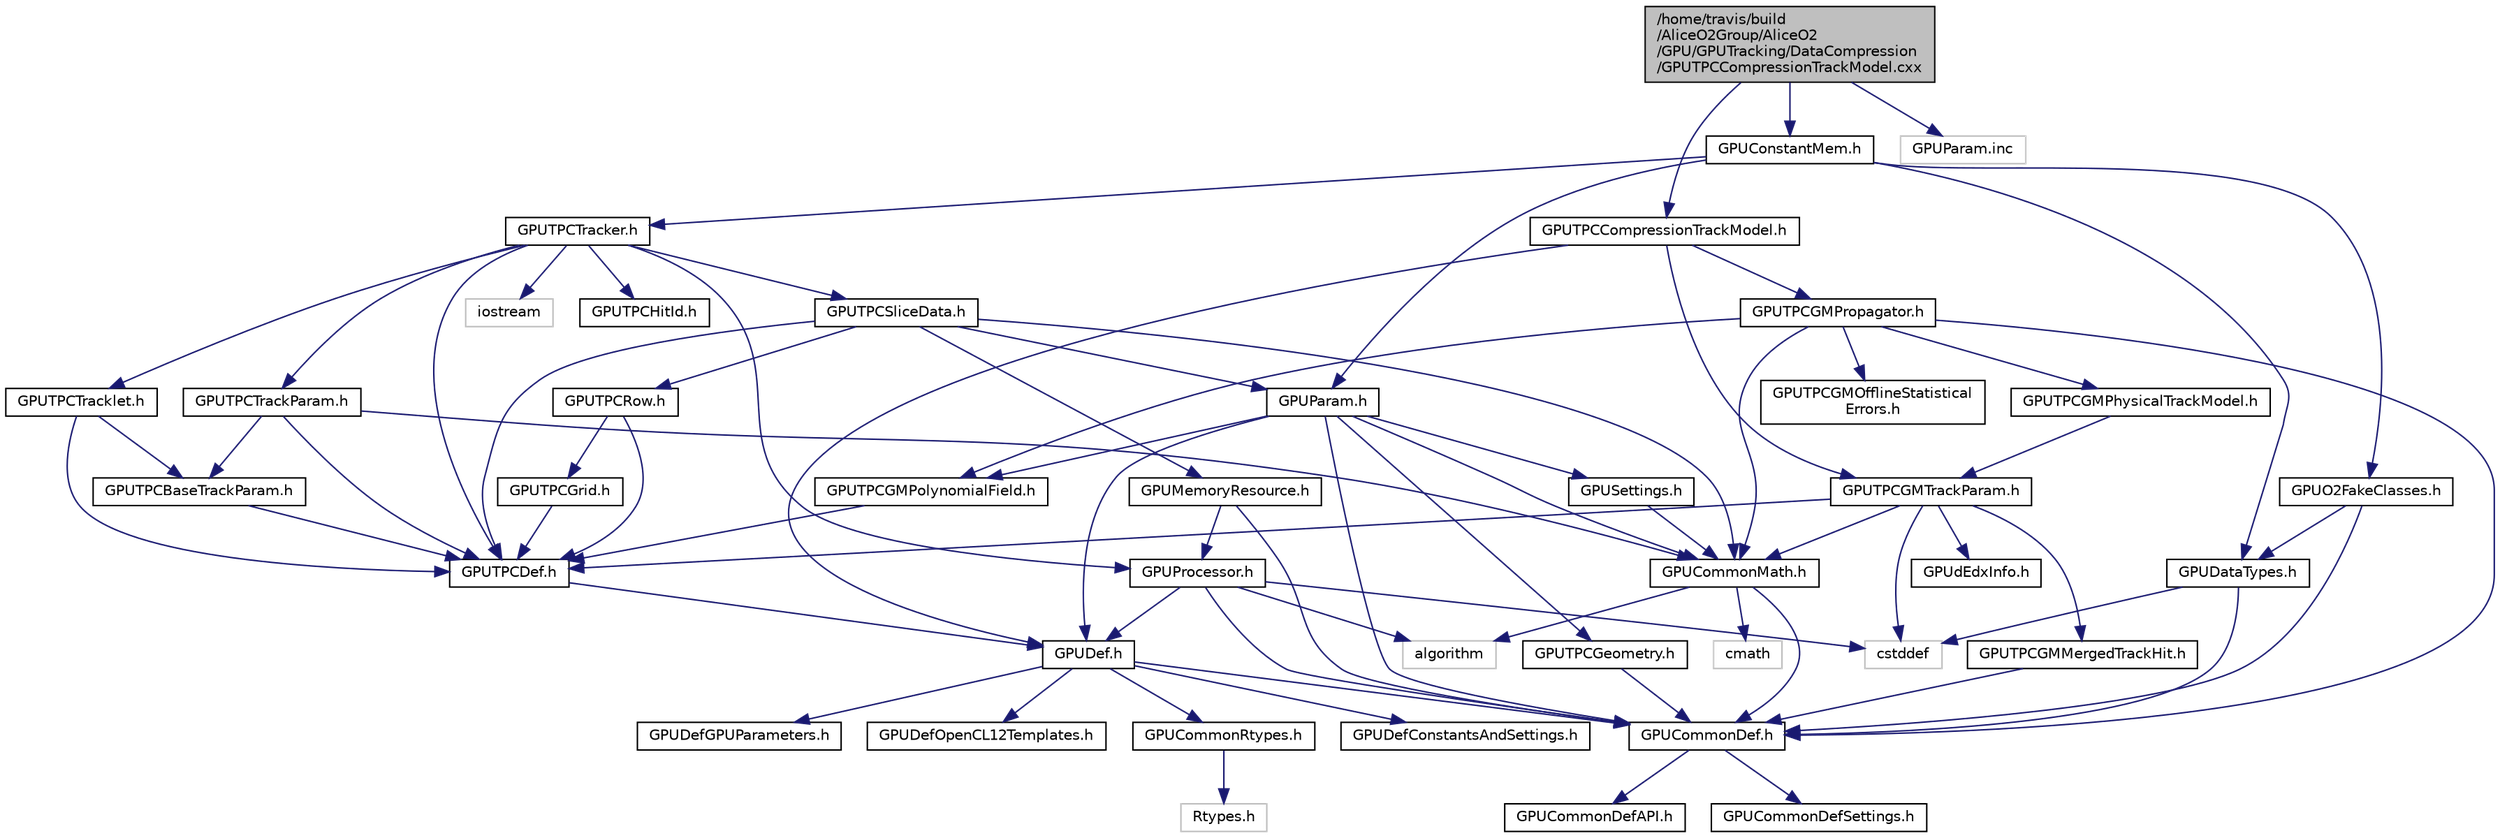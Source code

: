 digraph "/home/travis/build/AliceO2Group/AliceO2/GPU/GPUTracking/DataCompression/GPUTPCCompressionTrackModel.cxx"
{
 // INTERACTIVE_SVG=YES
  bgcolor="transparent";
  edge [fontname="Helvetica",fontsize="10",labelfontname="Helvetica",labelfontsize="10"];
  node [fontname="Helvetica",fontsize="10",shape=record];
  Node0 [label="/home/travis/build\l/AliceO2Group/AliceO2\l/GPU/GPUTracking/DataCompression\l/GPUTPCCompressionTrackModel.cxx",height=0.2,width=0.4,color="black", fillcolor="grey75", style="filled", fontcolor="black"];
  Node0 -> Node1 [color="midnightblue",fontsize="10",style="solid",fontname="Helvetica"];
  Node1 [label="GPUTPCCompressionTrackModel.h",height=0.2,width=0.4,color="black",URL="$da/d21/GPUTPCCompressionTrackModel_8h.html"];
  Node1 -> Node2 [color="midnightblue",fontsize="10",style="solid",fontname="Helvetica"];
  Node2 [label="GPUDef.h",height=0.2,width=0.4,color="black",URL="$d2/d6d/GPUDef_8h.html"];
  Node2 -> Node3 [color="midnightblue",fontsize="10",style="solid",fontname="Helvetica"];
  Node3 [label="GPUCommonDef.h",height=0.2,width=0.4,color="black",URL="$df/d21/GPUCommonDef_8h.html"];
  Node3 -> Node4 [color="midnightblue",fontsize="10",style="solid",fontname="Helvetica"];
  Node4 [label="GPUCommonDefSettings.h",height=0.2,width=0.4,color="black",URL="$d5/d93/GPUCommonDefSettings_8h.html"];
  Node3 -> Node5 [color="midnightblue",fontsize="10",style="solid",fontname="Helvetica"];
  Node5 [label="GPUCommonDefAPI.h",height=0.2,width=0.4,color="black",URL="$da/d5a/GPUCommonDefAPI_8h.html"];
  Node2 -> Node6 [color="midnightblue",fontsize="10",style="solid",fontname="Helvetica"];
  Node6 [label="GPUDefConstantsAndSettings.h",height=0.2,width=0.4,color="black",URL="$d2/d37/GPUDefConstantsAndSettings_8h.html"];
  Node2 -> Node7 [color="midnightblue",fontsize="10",style="solid",fontname="Helvetica"];
  Node7 [label="GPUDefGPUParameters.h",height=0.2,width=0.4,color="black",URL="$dc/de9/GPUDefGPUParameters_8h.html"];
  Node2 -> Node8 [color="midnightblue",fontsize="10",style="solid",fontname="Helvetica"];
  Node8 [label="GPUDefOpenCL12Templates.h",height=0.2,width=0.4,color="black",URL="$d3/d4c/GPUDefOpenCL12Templates_8h.html"];
  Node2 -> Node9 [color="midnightblue",fontsize="10",style="solid",fontname="Helvetica"];
  Node9 [label="GPUCommonRtypes.h",height=0.2,width=0.4,color="black",URL="$d2/d45/GPUCommonRtypes_8h.html"];
  Node9 -> Node10 [color="midnightblue",fontsize="10",style="solid",fontname="Helvetica"];
  Node10 [label="Rtypes.h",height=0.2,width=0.4,color="grey75"];
  Node1 -> Node11 [color="midnightblue",fontsize="10",style="solid",fontname="Helvetica"];
  Node11 [label="GPUTPCGMPropagator.h",height=0.2,width=0.4,color="black",URL="$d0/dd8/GPUTPCGMPropagator_8h.html"];
  Node11 -> Node3 [color="midnightblue",fontsize="10",style="solid",fontname="Helvetica"];
  Node11 -> Node12 [color="midnightblue",fontsize="10",style="solid",fontname="Helvetica"];
  Node12 [label="GPUTPCGMOfflineStatistical\lErrors.h",height=0.2,width=0.4,color="black",URL="$d0/d79/GPUTPCGMOfflineStatisticalErrors_8h.html"];
  Node11 -> Node13 [color="midnightblue",fontsize="10",style="solid",fontname="Helvetica"];
  Node13 [label="GPUTPCGMPhysicalTrackModel.h",height=0.2,width=0.4,color="black",URL="$d6/d37/GPUTPCGMPhysicalTrackModel_8h.html"];
  Node13 -> Node14 [color="midnightblue",fontsize="10",style="solid",fontname="Helvetica"];
  Node14 [label="GPUTPCGMTrackParam.h",height=0.2,width=0.4,color="black",URL="$d8/d33/GPUTPCGMTrackParam_8h.html"];
  Node14 -> Node15 [color="midnightblue",fontsize="10",style="solid",fontname="Helvetica"];
  Node15 [label="GPUTPCDef.h",height=0.2,width=0.4,color="black",URL="$da/dab/GPUTPCDef_8h.html"];
  Node15 -> Node2 [color="midnightblue",fontsize="10",style="solid",fontname="Helvetica"];
  Node14 -> Node16 [color="midnightblue",fontsize="10",style="solid",fontname="Helvetica"];
  Node16 [label="GPUTPCGMMergedTrackHit.h",height=0.2,width=0.4,color="black",URL="$d3/dcc/GPUTPCGMMergedTrackHit_8h.html"];
  Node16 -> Node3 [color="midnightblue",fontsize="10",style="solid",fontname="Helvetica"];
  Node14 -> Node17 [color="midnightblue",fontsize="10",style="solid",fontname="Helvetica"];
  Node17 [label="GPUCommonMath.h",height=0.2,width=0.4,color="black",URL="$d6/da2/GPUCommonMath_8h.html"];
  Node17 -> Node3 [color="midnightblue",fontsize="10",style="solid",fontname="Helvetica"];
  Node17 -> Node18 [color="midnightblue",fontsize="10",style="solid",fontname="Helvetica"];
  Node18 [label="cmath",height=0.2,width=0.4,color="grey75"];
  Node17 -> Node19 [color="midnightblue",fontsize="10",style="solid",fontname="Helvetica"];
  Node19 [label="algorithm",height=0.2,width=0.4,color="grey75"];
  Node14 -> Node20 [color="midnightblue",fontsize="10",style="solid",fontname="Helvetica"];
  Node20 [label="GPUdEdxInfo.h",height=0.2,width=0.4,color="black",URL="$d3/d1f/GPUdEdxInfo_8h.html"];
  Node14 -> Node21 [color="midnightblue",fontsize="10",style="solid",fontname="Helvetica"];
  Node21 [label="cstddef",height=0.2,width=0.4,color="grey75"];
  Node11 -> Node22 [color="midnightblue",fontsize="10",style="solid",fontname="Helvetica"];
  Node22 [label="GPUTPCGMPolynomialField.h",height=0.2,width=0.4,color="black",URL="$d9/d9c/GPUTPCGMPolynomialField_8h.html"];
  Node22 -> Node15 [color="midnightblue",fontsize="10",style="solid",fontname="Helvetica"];
  Node11 -> Node17 [color="midnightblue",fontsize="10",style="solid",fontname="Helvetica"];
  Node1 -> Node14 [color="midnightblue",fontsize="10",style="solid",fontname="Helvetica"];
  Node0 -> Node23 [color="midnightblue",fontsize="10",style="solid",fontname="Helvetica"];
  Node23 [label="GPUConstantMem.h",height=0.2,width=0.4,color="black",URL="$db/df8/GPUConstantMem_8h.html"];
  Node23 -> Node24 [color="midnightblue",fontsize="10",style="solid",fontname="Helvetica"];
  Node24 [label="GPUTPCTracker.h",height=0.2,width=0.4,color="black",URL="$d6/d25/GPUTPCTracker_8h.html"];
  Node24 -> Node15 [color="midnightblue",fontsize="10",style="solid",fontname="Helvetica"];
  Node24 -> Node25 [color="midnightblue",fontsize="10",style="solid",fontname="Helvetica"];
  Node25 [label="iostream",height=0.2,width=0.4,color="grey75"];
  Node24 -> Node26 [color="midnightblue",fontsize="10",style="solid",fontname="Helvetica"];
  Node26 [label="GPUTPCHitId.h",height=0.2,width=0.4,color="black",URL="$dd/d7b/GPUTPCHitId_8h.html"];
  Node24 -> Node27 [color="midnightblue",fontsize="10",style="solid",fontname="Helvetica"];
  Node27 [label="GPUTPCSliceData.h",height=0.2,width=0.4,color="black",URL="$df/d4a/GPUTPCSliceData_8h.html"];
  Node27 -> Node15 [color="midnightblue",fontsize="10",style="solid",fontname="Helvetica"];
  Node27 -> Node28 [color="midnightblue",fontsize="10",style="solid",fontname="Helvetica"];
  Node28 [label="GPUTPCRow.h",height=0.2,width=0.4,color="black",URL="$d8/dff/GPUTPCRow_8h.html"];
  Node28 -> Node15 [color="midnightblue",fontsize="10",style="solid",fontname="Helvetica"];
  Node28 -> Node29 [color="midnightblue",fontsize="10",style="solid",fontname="Helvetica"];
  Node29 [label="GPUTPCGrid.h",height=0.2,width=0.4,color="black",URL="$d3/da7/GPUTPCGrid_8h.html"];
  Node29 -> Node15 [color="midnightblue",fontsize="10",style="solid",fontname="Helvetica"];
  Node27 -> Node17 [color="midnightblue",fontsize="10",style="solid",fontname="Helvetica"];
  Node27 -> Node30 [color="midnightblue",fontsize="10",style="solid",fontname="Helvetica"];
  Node30 [label="GPUParam.h",height=0.2,width=0.4,color="black",URL="$df/d13/GPUParam_8h.html"];
  Node30 -> Node3 [color="midnightblue",fontsize="10",style="solid",fontname="Helvetica"];
  Node30 -> Node17 [color="midnightblue",fontsize="10",style="solid",fontname="Helvetica"];
  Node30 -> Node2 [color="midnightblue",fontsize="10",style="solid",fontname="Helvetica"];
  Node30 -> Node31 [color="midnightblue",fontsize="10",style="solid",fontname="Helvetica"];
  Node31 [label="GPUSettings.h",height=0.2,width=0.4,color="black",URL="$dd/dc6/GPUSettings_8h.html"];
  Node31 -> Node17 [color="midnightblue",fontsize="10",style="solid",fontname="Helvetica"];
  Node30 -> Node32 [color="midnightblue",fontsize="10",style="solid",fontname="Helvetica"];
  Node32 [label="GPUTPCGeometry.h",height=0.2,width=0.4,color="black",URL="$d6/d1b/GPUTPCGeometry_8h.html"];
  Node32 -> Node3 [color="midnightblue",fontsize="10",style="solid",fontname="Helvetica"];
  Node30 -> Node22 [color="midnightblue",fontsize="10",style="solid",fontname="Helvetica"];
  Node27 -> Node33 [color="midnightblue",fontsize="10",style="solid",fontname="Helvetica"];
  Node33 [label="GPUMemoryResource.h",height=0.2,width=0.4,color="black",URL="$d5/da6/GPUMemoryResource_8h.html"];
  Node33 -> Node3 [color="midnightblue",fontsize="10",style="solid",fontname="Helvetica"];
  Node33 -> Node34 [color="midnightblue",fontsize="10",style="solid",fontname="Helvetica"];
  Node34 [label="GPUProcessor.h",height=0.2,width=0.4,color="black",URL="$d6/d57/GPUProcessor_8h.html"];
  Node34 -> Node3 [color="midnightblue",fontsize="10",style="solid",fontname="Helvetica"];
  Node34 -> Node2 [color="midnightblue",fontsize="10",style="solid",fontname="Helvetica"];
  Node34 -> Node21 [color="midnightblue",fontsize="10",style="solid",fontname="Helvetica"];
  Node34 -> Node19 [color="midnightblue",fontsize="10",style="solid",fontname="Helvetica"];
  Node24 -> Node35 [color="midnightblue",fontsize="10",style="solid",fontname="Helvetica"];
  Node35 [label="GPUTPCTrackParam.h",height=0.2,width=0.4,color="black",URL="$de/d15/GPUTPCTrackParam_8h.html"];
  Node35 -> Node36 [color="midnightblue",fontsize="10",style="solid",fontname="Helvetica"];
  Node36 [label="GPUTPCBaseTrackParam.h",height=0.2,width=0.4,color="black",URL="$df/d00/GPUTPCBaseTrackParam_8h.html"];
  Node36 -> Node15 [color="midnightblue",fontsize="10",style="solid",fontname="Helvetica"];
  Node35 -> Node15 [color="midnightblue",fontsize="10",style="solid",fontname="Helvetica"];
  Node35 -> Node17 [color="midnightblue",fontsize="10",style="solid",fontname="Helvetica"];
  Node24 -> Node37 [color="midnightblue",fontsize="10",style="solid",fontname="Helvetica"];
  Node37 [label="GPUTPCTracklet.h",height=0.2,width=0.4,color="black",URL="$db/d6e/GPUTPCTracklet_8h.html"];
  Node37 -> Node36 [color="midnightblue",fontsize="10",style="solid",fontname="Helvetica"];
  Node37 -> Node15 [color="midnightblue",fontsize="10",style="solid",fontname="Helvetica"];
  Node24 -> Node34 [color="midnightblue",fontsize="10",style="solid",fontname="Helvetica"];
  Node23 -> Node30 [color="midnightblue",fontsize="10",style="solid",fontname="Helvetica"];
  Node23 -> Node38 [color="midnightblue",fontsize="10",style="solid",fontname="Helvetica"];
  Node38 [label="GPUDataTypes.h",height=0.2,width=0.4,color="black",URL="$d4/dc5/GPUDataTypes_8h.html"];
  Node38 -> Node3 [color="midnightblue",fontsize="10",style="solid",fontname="Helvetica"];
  Node38 -> Node21 [color="midnightblue",fontsize="10",style="solid",fontname="Helvetica"];
  Node23 -> Node39 [color="midnightblue",fontsize="10",style="solid",fontname="Helvetica"];
  Node39 [label="GPUO2FakeClasses.h",height=0.2,width=0.4,color="black",URL="$da/d28/GPUO2FakeClasses_8h.html"];
  Node39 -> Node3 [color="midnightblue",fontsize="10",style="solid",fontname="Helvetica"];
  Node39 -> Node38 [color="midnightblue",fontsize="10",style="solid",fontname="Helvetica"];
  Node0 -> Node40 [color="midnightblue",fontsize="10",style="solid",fontname="Helvetica"];
  Node40 [label="GPUParam.inc",height=0.2,width=0.4,color="grey75"];
}
